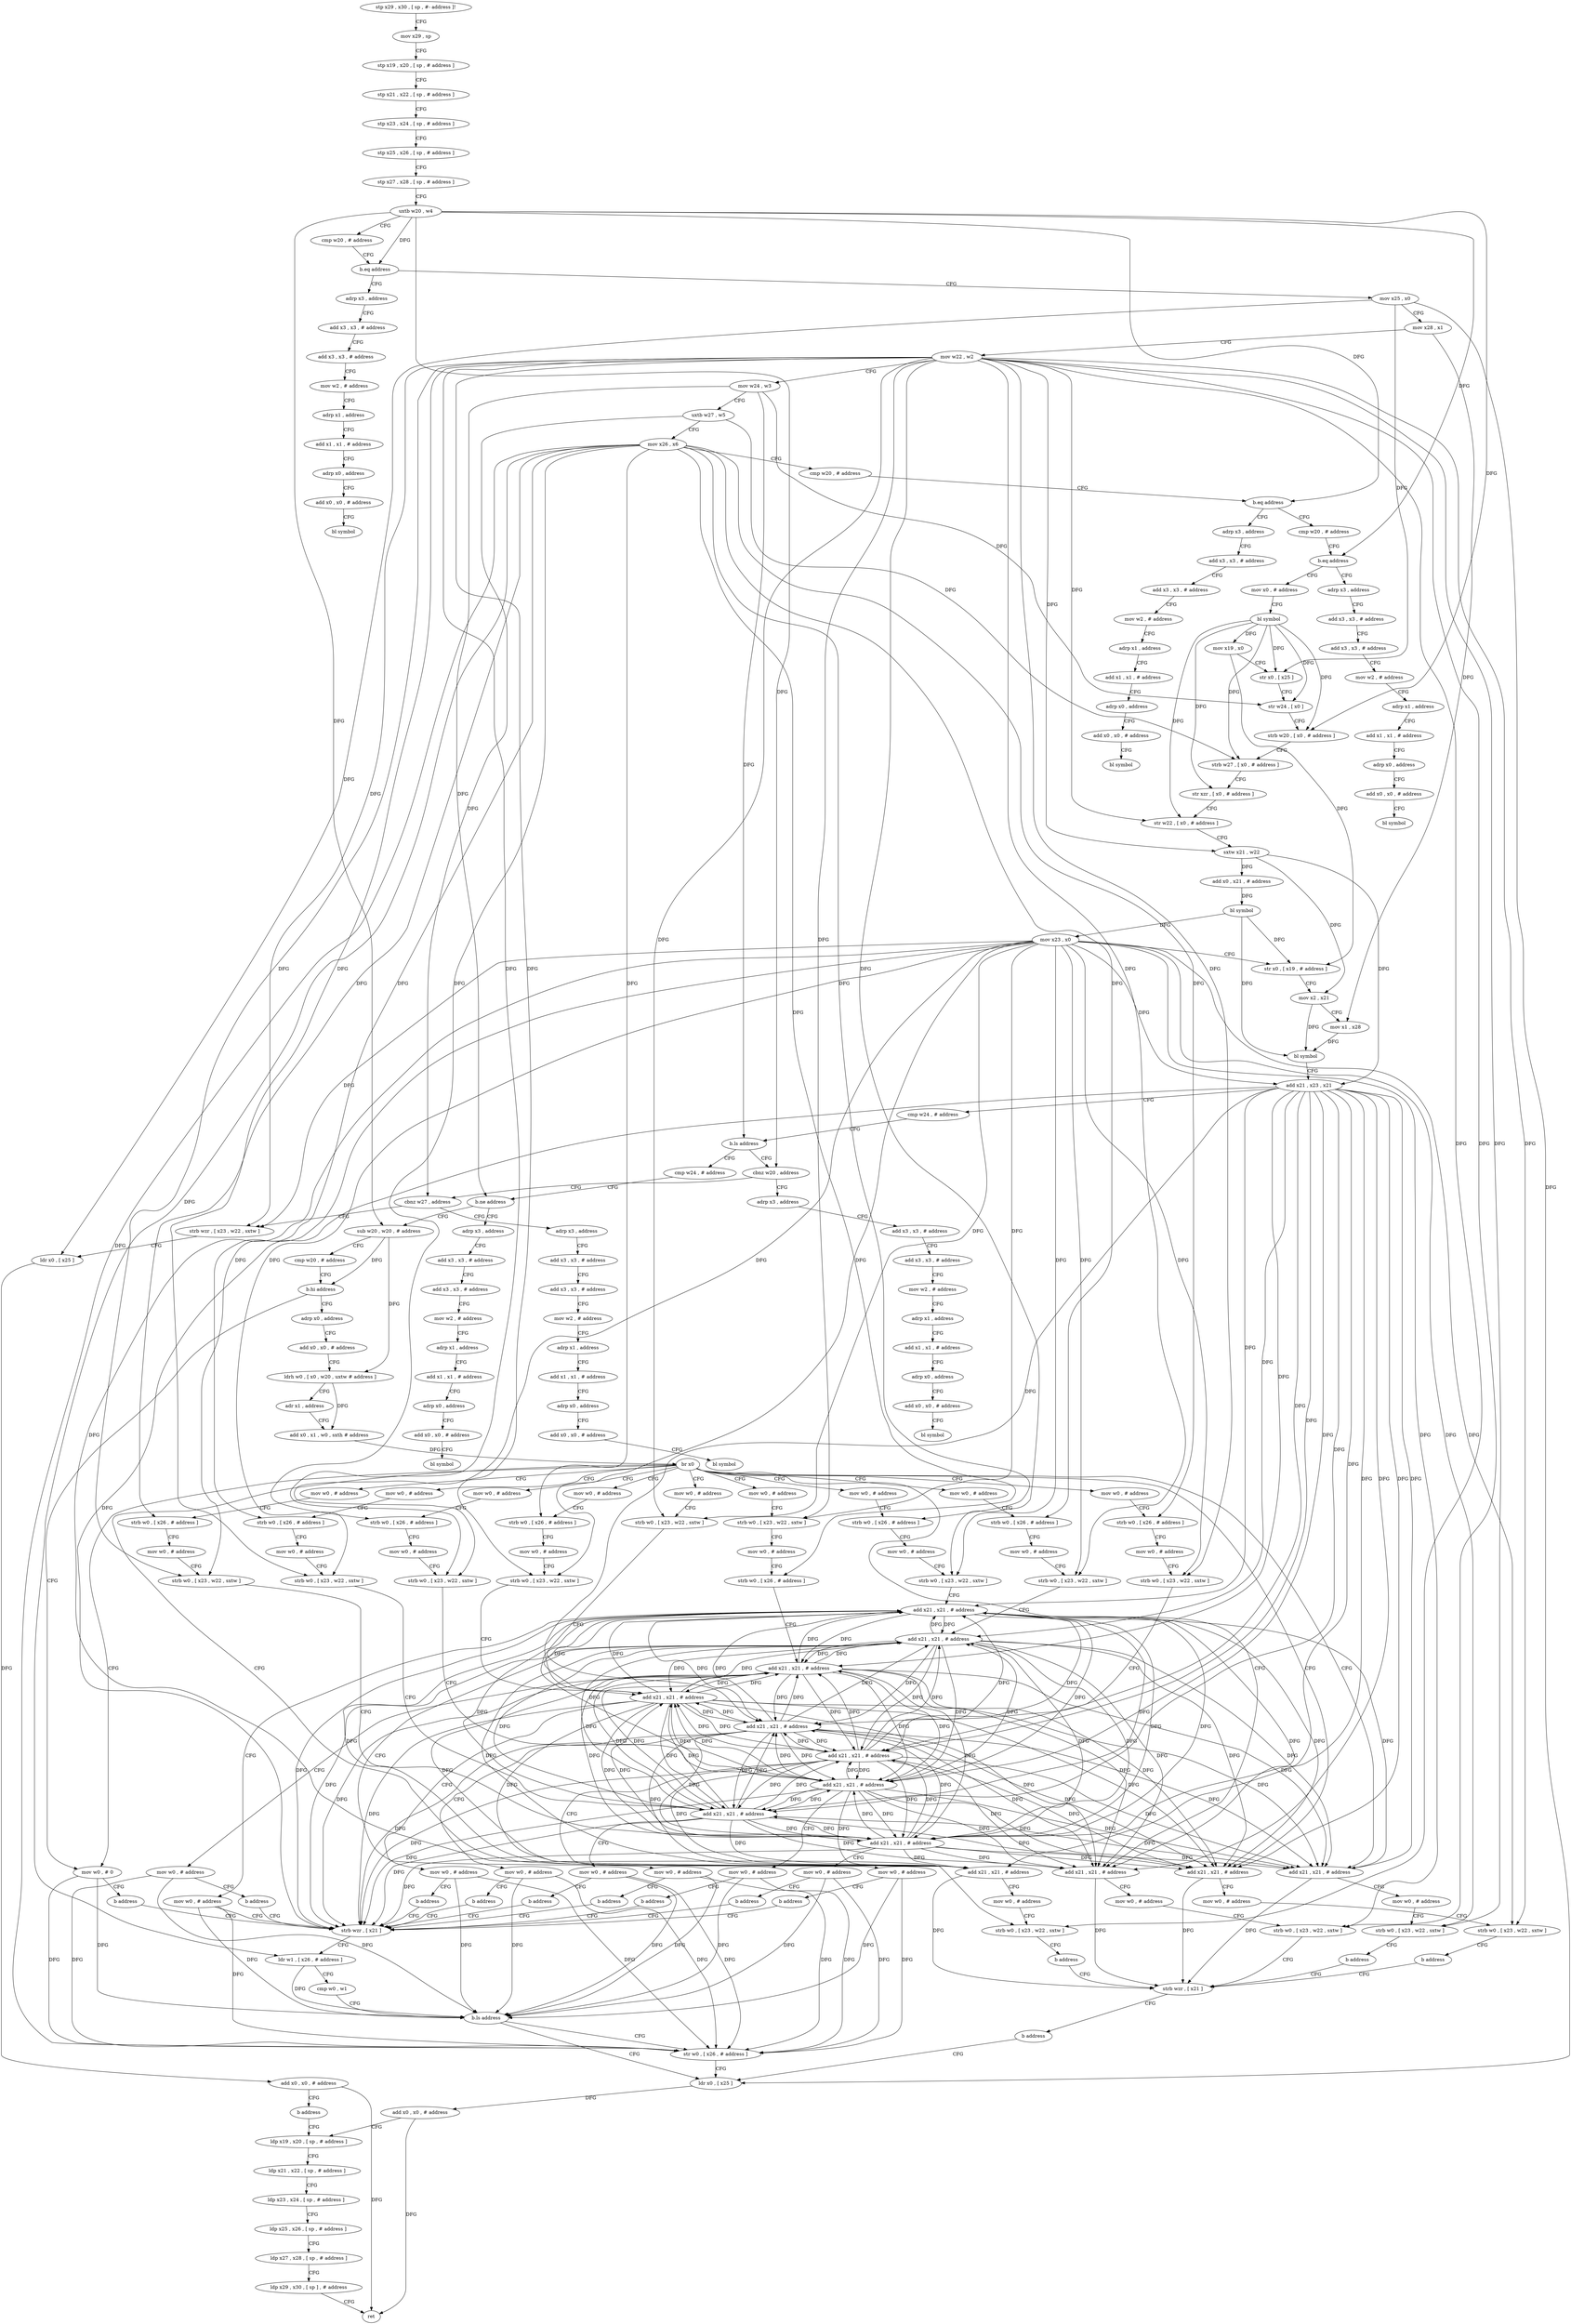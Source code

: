 digraph "func" {
"4240668" [label = "stp x29 , x30 , [ sp , #- address ]!" ]
"4240672" [label = "mov x29 , sp" ]
"4240676" [label = "stp x19 , x20 , [ sp , # address ]" ]
"4240680" [label = "stp x21 , x22 , [ sp , # address ]" ]
"4240684" [label = "stp x23 , x24 , [ sp , # address ]" ]
"4240688" [label = "stp x25 , x26 , [ sp , # address ]" ]
"4240692" [label = "stp x27 , x28 , [ sp , # address ]" ]
"4240696" [label = "uxtb w20 , w4" ]
"4240700" [label = "cmp w20 , # address" ]
"4240704" [label = "b.eq address" ]
"4240872" [label = "adrp x3 , address" ]
"4240708" [label = "mov x25 , x0" ]
"4240876" [label = "add x3 , x3 , # address" ]
"4240880" [label = "add x3 , x3 , # address" ]
"4240884" [label = "mov w2 , # address" ]
"4240888" [label = "adrp x1 , address" ]
"4240892" [label = "add x1 , x1 , # address" ]
"4240896" [label = "adrp x0 , address" ]
"4240900" [label = "add x0 , x0 , # address" ]
"4240904" [label = "bl symbol" ]
"4240712" [label = "mov x28 , x1" ]
"4240716" [label = "mov w22 , w2" ]
"4240720" [label = "mov w24 , w3" ]
"4240724" [label = "uxtb w27 , w5" ]
"4240728" [label = "mov x26 , x6" ]
"4240732" [label = "cmp w20 , # address" ]
"4240736" [label = "b.eq address" ]
"4240908" [label = "adrp x3 , address" ]
"4240740" [label = "cmp w20 , # address" ]
"4240912" [label = "add x3 , x3 , # address" ]
"4240916" [label = "add x3 , x3 , # address" ]
"4240920" [label = "mov w2 , # address" ]
"4240924" [label = "adrp x1 , address" ]
"4240928" [label = "add x1 , x1 , # address" ]
"4240932" [label = "adrp x0 , address" ]
"4240936" [label = "add x0 , x0 , # address" ]
"4240940" [label = "bl symbol" ]
"4240744" [label = "b.eq address" ]
"4240944" [label = "adrp x3 , address" ]
"4240748" [label = "mov x0 , # address" ]
"4240948" [label = "add x3 , x3 , # address" ]
"4240952" [label = "add x3 , x3 , # address" ]
"4240956" [label = "mov w2 , # address" ]
"4240960" [label = "adrp x1 , address" ]
"4240964" [label = "add x1 , x1 , # address" ]
"4240968" [label = "adrp x0 , address" ]
"4240972" [label = "add x0 , x0 , # address" ]
"4240976" [label = "bl symbol" ]
"4240752" [label = "bl symbol" ]
"4240756" [label = "mov x19 , x0" ]
"4240760" [label = "str x0 , [ x25 ]" ]
"4240764" [label = "str w24 , [ x0 ]" ]
"4240768" [label = "strb w20 , [ x0 , # address ]" ]
"4240772" [label = "strb w27 , [ x0 , # address ]" ]
"4240776" [label = "str xzr , [ x0 , # address ]" ]
"4240780" [label = "str w22 , [ x0 , # address ]" ]
"4240784" [label = "sxtw x21 , w22" ]
"4240788" [label = "add x0 , x21 , # address" ]
"4240792" [label = "bl symbol" ]
"4240796" [label = "mov x23 , x0" ]
"4240800" [label = "str x0 , [ x19 , # address ]" ]
"4240804" [label = "mov x2 , x21" ]
"4240808" [label = "mov x1 , x28" ]
"4240812" [label = "bl symbol" ]
"4240816" [label = "add x21 , x23 , x21" ]
"4240820" [label = "cmp w24 , # address" ]
"4240824" [label = "b.ls address" ]
"4240980" [label = "cbnz w20 , address" ]
"4240828" [label = "cmp w24 , # address" ]
"4241004" [label = "adrp x3 , address" ]
"4240984" [label = "cbnz w27 , address" ]
"4240832" [label = "b.ne address" ]
"4241076" [label = "adrp x3 , address" ]
"4240836" [label = "sub w20 , w20 , # address" ]
"4241008" [label = "add x3 , x3 , # address" ]
"4241012" [label = "add x3 , x3 , # address" ]
"4241016" [label = "mov w2 , # address" ]
"4241020" [label = "adrp x1 , address" ]
"4241024" [label = "add x1 , x1 , # address" ]
"4241028" [label = "adrp x0 , address" ]
"4241032" [label = "add x0 , x0 , # address" ]
"4241036" [label = "bl symbol" ]
"4241040" [label = "adrp x3 , address" ]
"4240988" [label = "strb wzr , [ x23 , w22 , sxtw ]" ]
"4241080" [label = "add x3 , x3 , # address" ]
"4241084" [label = "add x3 , x3 , # address" ]
"4241088" [label = "mov w2 , # address" ]
"4241092" [label = "adrp x1 , address" ]
"4241096" [label = "add x1 , x1 , # address" ]
"4241100" [label = "adrp x0 , address" ]
"4241104" [label = "add x0 , x0 , # address" ]
"4241108" [label = "bl symbol" ]
"4240840" [label = "cmp w20 , # address" ]
"4240844" [label = "b.hi address" ]
"4241476" [label = "mov w0 , # 0" ]
"4240848" [label = "adrp x0 , address" ]
"4241044" [label = "add x3 , x3 , # address" ]
"4241048" [label = "add x3 , x3 , # address" ]
"4241052" [label = "mov w2 , # address" ]
"4241056" [label = "adrp x1 , address" ]
"4241060" [label = "add x1 , x1 , # address" ]
"4241064" [label = "adrp x0 , address" ]
"4241068" [label = "add x0 , x0 , # address" ]
"4241072" [label = "bl symbol" ]
"4240992" [label = "ldr x0 , [ x25 ]" ]
"4240996" [label = "add x0 , x0 , # address" ]
"4241000" [label = "b address" ]
"4241184" [label = "ldp x19 , x20 , [ sp , # address ]" ]
"4241480" [label = "b address" ]
"4241156" [label = "strb wzr , [ x21 ]" ]
"4240852" [label = "add x0 , x0 , # address" ]
"4240856" [label = "ldrh w0 , [ x0 , w20 , uxtw # address ]" ]
"4240860" [label = "adr x1 , address" ]
"4240864" [label = "add x0 , x1 , w0 , sxth # address" ]
"4240868" [label = "br x0" ]
"4241112" [label = "add x21 , x21 , # address" ]
"4241132" [label = "mov w0 , # address" ]
"4241212" [label = "mov w0 , # address" ]
"4241240" [label = "mov w0 , # address" ]
"4241268" [label = "mov w0 , # address" ]
"4241296" [label = "mov w0 , # address" ]
"4241324" [label = "mov w0 , # address" ]
"4241352" [label = "add x21 , x21 , # address" ]
"4241368" [label = "mov w0 , # address" ]
"4241388" [label = "add x21 , x21 , # address" ]
"4241404" [label = "mov w0 , # address" ]
"4241432" [label = "add x21 , x21 , # address" ]
"4241448" [label = "mov w0 , # address" ]
"4241188" [label = "ldp x21 , x22 , [ sp , # address ]" ]
"4241192" [label = "ldp x23 , x24 , [ sp , # address ]" ]
"4241196" [label = "ldp x25 , x26 , [ sp , # address ]" ]
"4241200" [label = "ldp x27 , x28 , [ sp , # address ]" ]
"4241204" [label = "ldp x29 , x30 , [ sp ] , # address" ]
"4241208" [label = "ret" ]
"4241160" [label = "ldr w1 , [ x26 , # address ]" ]
"4241164" [label = "cmp w0 , w1" ]
"4241168" [label = "b.ls address" ]
"4241176" [label = "ldr x0 , [ x25 ]" ]
"4241172" [label = "str w0 , [ x26 , # address ]" ]
"4241116" [label = "mov w0 , # address" ]
"4241120" [label = "strb w0 , [ x23 , w22 , sxtw ]" ]
"4241124" [label = "strb wzr , [ x21 ]" ]
"4241136" [label = "strb w0 , [ x26 , # address ]" ]
"4241140" [label = "mov w0 , # address" ]
"4241144" [label = "strb w0 , [ x23 , w22 , sxtw ]" ]
"4241148" [label = "add x21 , x21 , # address" ]
"4241152" [label = "mov w0 , # address" ]
"4241216" [label = "strb w0 , [ x26 , # address ]" ]
"4241220" [label = "mov w0 , # address" ]
"4241224" [label = "strb w0 , [ x23 , w22 , sxtw ]" ]
"4241228" [label = "add x21 , x21 , # address" ]
"4241232" [label = "mov w0 , # address" ]
"4241236" [label = "b address" ]
"4241244" [label = "strb w0 , [ x26 , # address ]" ]
"4241248" [label = "mov w0 , # address" ]
"4241252" [label = "strb w0 , [ x23 , w22 , sxtw ]" ]
"4241256" [label = "add x21 , x21 , # address" ]
"4241260" [label = "mov w0 , # address" ]
"4241264" [label = "b address" ]
"4241272" [label = "strb w0 , [ x26 , # address ]" ]
"4241276" [label = "mov w0 , # address" ]
"4241280" [label = "strb w0 , [ x23 , w22 , sxtw ]" ]
"4241284" [label = "add x21 , x21 , # address" ]
"4241288" [label = "mov w0 , # address" ]
"4241292" [label = "b address" ]
"4241300" [label = "strb w0 , [ x26 , # address ]" ]
"4241304" [label = "mov w0 , # address" ]
"4241308" [label = "strb w0 , [ x23 , w22 , sxtw ]" ]
"4241312" [label = "add x21 , x21 , # address" ]
"4241316" [label = "mov w0 , # address" ]
"4241320" [label = "b address" ]
"4241328" [label = "strb w0 , [ x26 , # address ]" ]
"4241332" [label = "mov w0 , # address" ]
"4241336" [label = "strb w0 , [ x23 , w22 , sxtw ]" ]
"4241340" [label = "add x21 , x21 , # address" ]
"4241344" [label = "mov w0 , # address" ]
"4241348" [label = "b address" ]
"4241356" [label = "mov w0 , # address" ]
"4241360" [label = "strb w0 , [ x23 , w22 , sxtw ]" ]
"4241364" [label = "b address" ]
"4241372" [label = "strb w0 , [ x23 , w22 , sxtw ]" ]
"4241376" [label = "add x21 , x21 , # address" ]
"4241380" [label = "mov w0 , # address" ]
"4241384" [label = "b address" ]
"4241392" [label = "mov w0 , # address" ]
"4241396" [label = "strb w0 , [ x23 , w22 , sxtw ]" ]
"4241400" [label = "b address" ]
"4241408" [label = "strb w0 , [ x26 , # address ]" ]
"4241412" [label = "mov w0 , # address" ]
"4241416" [label = "strb w0 , [ x23 , w22 , sxtw ]" ]
"4241420" [label = "add x21 , x21 , # address" ]
"4241424" [label = "mov w0 , # address" ]
"4241428" [label = "b address" ]
"4241436" [label = "mov w0 , # address" ]
"4241440" [label = "strb w0 , [ x23 , w22 , sxtw ]" ]
"4241444" [label = "b address" ]
"4241452" [label = "strb w0 , [ x23 , w22 , sxtw ]" ]
"4241456" [label = "mov w0 , # address" ]
"4241460" [label = "strb w0 , [ x26 , # address ]" ]
"4241464" [label = "add x21 , x21 , # address" ]
"4241468" [label = "mov w0 , # address" ]
"4241472" [label = "b address" ]
"4241180" [label = "add x0 , x0 , # address" ]
"4241128" [label = "b address" ]
"4240668" -> "4240672" [ label = "CFG" ]
"4240672" -> "4240676" [ label = "CFG" ]
"4240676" -> "4240680" [ label = "CFG" ]
"4240680" -> "4240684" [ label = "CFG" ]
"4240684" -> "4240688" [ label = "CFG" ]
"4240688" -> "4240692" [ label = "CFG" ]
"4240692" -> "4240696" [ label = "CFG" ]
"4240696" -> "4240700" [ label = "CFG" ]
"4240696" -> "4240704" [ label = "DFG" ]
"4240696" -> "4240736" [ label = "DFG" ]
"4240696" -> "4240744" [ label = "DFG" ]
"4240696" -> "4240768" [ label = "DFG" ]
"4240696" -> "4240980" [ label = "DFG" ]
"4240696" -> "4240836" [ label = "DFG" ]
"4240700" -> "4240704" [ label = "CFG" ]
"4240704" -> "4240872" [ label = "CFG" ]
"4240704" -> "4240708" [ label = "CFG" ]
"4240872" -> "4240876" [ label = "CFG" ]
"4240708" -> "4240712" [ label = "CFG" ]
"4240708" -> "4240760" [ label = "DFG" ]
"4240708" -> "4240992" [ label = "DFG" ]
"4240708" -> "4241176" [ label = "DFG" ]
"4240876" -> "4240880" [ label = "CFG" ]
"4240880" -> "4240884" [ label = "CFG" ]
"4240884" -> "4240888" [ label = "CFG" ]
"4240888" -> "4240892" [ label = "CFG" ]
"4240892" -> "4240896" [ label = "CFG" ]
"4240896" -> "4240900" [ label = "CFG" ]
"4240900" -> "4240904" [ label = "CFG" ]
"4240712" -> "4240716" [ label = "CFG" ]
"4240712" -> "4240808" [ label = "DFG" ]
"4240716" -> "4240720" [ label = "CFG" ]
"4240716" -> "4240780" [ label = "DFG" ]
"4240716" -> "4240784" [ label = "DFG" ]
"4240716" -> "4240988" [ label = "DFG" ]
"4240716" -> "4241120" [ label = "DFG" ]
"4240716" -> "4241144" [ label = "DFG" ]
"4240716" -> "4241224" [ label = "DFG" ]
"4240716" -> "4241252" [ label = "DFG" ]
"4240716" -> "4241280" [ label = "DFG" ]
"4240716" -> "4241308" [ label = "DFG" ]
"4240716" -> "4241336" [ label = "DFG" ]
"4240716" -> "4241360" [ label = "DFG" ]
"4240716" -> "4241372" [ label = "DFG" ]
"4240716" -> "4241396" [ label = "DFG" ]
"4240716" -> "4241416" [ label = "DFG" ]
"4240716" -> "4241440" [ label = "DFG" ]
"4240716" -> "4241452" [ label = "DFG" ]
"4240720" -> "4240724" [ label = "CFG" ]
"4240720" -> "4240764" [ label = "DFG" ]
"4240720" -> "4240824" [ label = "DFG" ]
"4240720" -> "4240832" [ label = "DFG" ]
"4240724" -> "4240728" [ label = "CFG" ]
"4240724" -> "4240772" [ label = "DFG" ]
"4240724" -> "4240984" [ label = "DFG" ]
"4240728" -> "4240732" [ label = "CFG" ]
"4240728" -> "4241160" [ label = "DFG" ]
"4240728" -> "4241136" [ label = "DFG" ]
"4240728" -> "4241216" [ label = "DFG" ]
"4240728" -> "4241244" [ label = "DFG" ]
"4240728" -> "4241272" [ label = "DFG" ]
"4240728" -> "4241300" [ label = "DFG" ]
"4240728" -> "4241328" [ label = "DFG" ]
"4240728" -> "4241408" [ label = "DFG" ]
"4240728" -> "4241460" [ label = "DFG" ]
"4240728" -> "4241172" [ label = "DFG" ]
"4240732" -> "4240736" [ label = "CFG" ]
"4240736" -> "4240908" [ label = "CFG" ]
"4240736" -> "4240740" [ label = "CFG" ]
"4240908" -> "4240912" [ label = "CFG" ]
"4240740" -> "4240744" [ label = "CFG" ]
"4240912" -> "4240916" [ label = "CFG" ]
"4240916" -> "4240920" [ label = "CFG" ]
"4240920" -> "4240924" [ label = "CFG" ]
"4240924" -> "4240928" [ label = "CFG" ]
"4240928" -> "4240932" [ label = "CFG" ]
"4240932" -> "4240936" [ label = "CFG" ]
"4240936" -> "4240940" [ label = "CFG" ]
"4240744" -> "4240944" [ label = "CFG" ]
"4240744" -> "4240748" [ label = "CFG" ]
"4240944" -> "4240948" [ label = "CFG" ]
"4240748" -> "4240752" [ label = "CFG" ]
"4240948" -> "4240952" [ label = "CFG" ]
"4240952" -> "4240956" [ label = "CFG" ]
"4240956" -> "4240960" [ label = "CFG" ]
"4240960" -> "4240964" [ label = "CFG" ]
"4240964" -> "4240968" [ label = "CFG" ]
"4240968" -> "4240972" [ label = "CFG" ]
"4240972" -> "4240976" [ label = "CFG" ]
"4240752" -> "4240756" [ label = "DFG" ]
"4240752" -> "4240760" [ label = "DFG" ]
"4240752" -> "4240764" [ label = "DFG" ]
"4240752" -> "4240768" [ label = "DFG" ]
"4240752" -> "4240772" [ label = "DFG" ]
"4240752" -> "4240776" [ label = "DFG" ]
"4240752" -> "4240780" [ label = "DFG" ]
"4240756" -> "4240760" [ label = "CFG" ]
"4240756" -> "4240800" [ label = "DFG" ]
"4240760" -> "4240764" [ label = "CFG" ]
"4240764" -> "4240768" [ label = "CFG" ]
"4240768" -> "4240772" [ label = "CFG" ]
"4240772" -> "4240776" [ label = "CFG" ]
"4240776" -> "4240780" [ label = "CFG" ]
"4240780" -> "4240784" [ label = "CFG" ]
"4240784" -> "4240788" [ label = "DFG" ]
"4240784" -> "4240804" [ label = "DFG" ]
"4240784" -> "4240816" [ label = "DFG" ]
"4240788" -> "4240792" [ label = "DFG" ]
"4240792" -> "4240796" [ label = "DFG" ]
"4240792" -> "4240800" [ label = "DFG" ]
"4240792" -> "4240812" [ label = "DFG" ]
"4240796" -> "4240800" [ label = "CFG" ]
"4240796" -> "4240816" [ label = "DFG" ]
"4240796" -> "4240988" [ label = "DFG" ]
"4240796" -> "4241120" [ label = "DFG" ]
"4240796" -> "4241144" [ label = "DFG" ]
"4240796" -> "4241224" [ label = "DFG" ]
"4240796" -> "4241252" [ label = "DFG" ]
"4240796" -> "4241280" [ label = "DFG" ]
"4240796" -> "4241308" [ label = "DFG" ]
"4240796" -> "4241336" [ label = "DFG" ]
"4240796" -> "4241360" [ label = "DFG" ]
"4240796" -> "4241372" [ label = "DFG" ]
"4240796" -> "4241396" [ label = "DFG" ]
"4240796" -> "4241416" [ label = "DFG" ]
"4240796" -> "4241440" [ label = "DFG" ]
"4240796" -> "4241452" [ label = "DFG" ]
"4240800" -> "4240804" [ label = "CFG" ]
"4240804" -> "4240808" [ label = "CFG" ]
"4240804" -> "4240812" [ label = "DFG" ]
"4240808" -> "4240812" [ label = "DFG" ]
"4240812" -> "4240816" [ label = "CFG" ]
"4240816" -> "4240820" [ label = "CFG" ]
"4240816" -> "4241156" [ label = "DFG" ]
"4240816" -> "4241112" [ label = "DFG" ]
"4240816" -> "4241148" [ label = "DFG" ]
"4240816" -> "4241228" [ label = "DFG" ]
"4240816" -> "4241256" [ label = "DFG" ]
"4240816" -> "4241284" [ label = "DFG" ]
"4240816" -> "4241312" [ label = "DFG" ]
"4240816" -> "4241340" [ label = "DFG" ]
"4240816" -> "4241352" [ label = "DFG" ]
"4240816" -> "4241376" [ label = "DFG" ]
"4240816" -> "4241388" [ label = "DFG" ]
"4240816" -> "4241420" [ label = "DFG" ]
"4240816" -> "4241432" [ label = "DFG" ]
"4240816" -> "4241464" [ label = "DFG" ]
"4240820" -> "4240824" [ label = "CFG" ]
"4240824" -> "4240980" [ label = "CFG" ]
"4240824" -> "4240828" [ label = "CFG" ]
"4240980" -> "4241004" [ label = "CFG" ]
"4240980" -> "4240984" [ label = "CFG" ]
"4240828" -> "4240832" [ label = "CFG" ]
"4241004" -> "4241008" [ label = "CFG" ]
"4240984" -> "4241040" [ label = "CFG" ]
"4240984" -> "4240988" [ label = "CFG" ]
"4240832" -> "4241076" [ label = "CFG" ]
"4240832" -> "4240836" [ label = "CFG" ]
"4241076" -> "4241080" [ label = "CFG" ]
"4240836" -> "4240840" [ label = "CFG" ]
"4240836" -> "4240844" [ label = "DFG" ]
"4240836" -> "4240856" [ label = "DFG" ]
"4241008" -> "4241012" [ label = "CFG" ]
"4241012" -> "4241016" [ label = "CFG" ]
"4241016" -> "4241020" [ label = "CFG" ]
"4241020" -> "4241024" [ label = "CFG" ]
"4241024" -> "4241028" [ label = "CFG" ]
"4241028" -> "4241032" [ label = "CFG" ]
"4241032" -> "4241036" [ label = "CFG" ]
"4241040" -> "4241044" [ label = "CFG" ]
"4240988" -> "4240992" [ label = "CFG" ]
"4241080" -> "4241084" [ label = "CFG" ]
"4241084" -> "4241088" [ label = "CFG" ]
"4241088" -> "4241092" [ label = "CFG" ]
"4241092" -> "4241096" [ label = "CFG" ]
"4241096" -> "4241100" [ label = "CFG" ]
"4241100" -> "4241104" [ label = "CFG" ]
"4241104" -> "4241108" [ label = "CFG" ]
"4240840" -> "4240844" [ label = "CFG" ]
"4240844" -> "4241476" [ label = "CFG" ]
"4240844" -> "4240848" [ label = "CFG" ]
"4241476" -> "4241480" [ label = "CFG" ]
"4241476" -> "4241168" [ label = "DFG" ]
"4241476" -> "4241172" [ label = "DFG" ]
"4240848" -> "4240852" [ label = "CFG" ]
"4241044" -> "4241048" [ label = "CFG" ]
"4241048" -> "4241052" [ label = "CFG" ]
"4241052" -> "4241056" [ label = "CFG" ]
"4241056" -> "4241060" [ label = "CFG" ]
"4241060" -> "4241064" [ label = "CFG" ]
"4241064" -> "4241068" [ label = "CFG" ]
"4241068" -> "4241072" [ label = "CFG" ]
"4240992" -> "4240996" [ label = "DFG" ]
"4240996" -> "4241000" [ label = "CFG" ]
"4240996" -> "4241208" [ label = "DFG" ]
"4241000" -> "4241184" [ label = "CFG" ]
"4241184" -> "4241188" [ label = "CFG" ]
"4241480" -> "4241156" [ label = "CFG" ]
"4241156" -> "4241160" [ label = "CFG" ]
"4240852" -> "4240856" [ label = "CFG" ]
"4240856" -> "4240860" [ label = "CFG" ]
"4240856" -> "4240864" [ label = "DFG" ]
"4240860" -> "4240864" [ label = "CFG" ]
"4240864" -> "4240868" [ label = "DFG" ]
"4240868" -> "4241112" [ label = "CFG" ]
"4240868" -> "4241132" [ label = "CFG" ]
"4240868" -> "4241212" [ label = "CFG" ]
"4240868" -> "4241240" [ label = "CFG" ]
"4240868" -> "4241268" [ label = "CFG" ]
"4240868" -> "4241296" [ label = "CFG" ]
"4240868" -> "4241324" [ label = "CFG" ]
"4240868" -> "4241352" [ label = "CFG" ]
"4240868" -> "4241368" [ label = "CFG" ]
"4240868" -> "4241388" [ label = "CFG" ]
"4240868" -> "4241404" [ label = "CFG" ]
"4240868" -> "4241432" [ label = "CFG" ]
"4240868" -> "4241448" [ label = "CFG" ]
"4240868" -> "4241476" [ label = "CFG" ]
"4241112" -> "4241116" [ label = "CFG" ]
"4241112" -> "4241124" [ label = "DFG" ]
"4241132" -> "4241136" [ label = "CFG" ]
"4241212" -> "4241216" [ label = "CFG" ]
"4241240" -> "4241244" [ label = "CFG" ]
"4241268" -> "4241272" [ label = "CFG" ]
"4241296" -> "4241300" [ label = "CFG" ]
"4241324" -> "4241328" [ label = "CFG" ]
"4241352" -> "4241356" [ label = "CFG" ]
"4241352" -> "4241124" [ label = "DFG" ]
"4241368" -> "4241372" [ label = "CFG" ]
"4241388" -> "4241392" [ label = "CFG" ]
"4241388" -> "4241124" [ label = "DFG" ]
"4241404" -> "4241408" [ label = "CFG" ]
"4241432" -> "4241436" [ label = "CFG" ]
"4241432" -> "4241124" [ label = "DFG" ]
"4241448" -> "4241452" [ label = "CFG" ]
"4241188" -> "4241192" [ label = "CFG" ]
"4241192" -> "4241196" [ label = "CFG" ]
"4241196" -> "4241200" [ label = "CFG" ]
"4241200" -> "4241204" [ label = "CFG" ]
"4241204" -> "4241208" [ label = "CFG" ]
"4241160" -> "4241164" [ label = "CFG" ]
"4241160" -> "4241168" [ label = "DFG" ]
"4241164" -> "4241168" [ label = "CFG" ]
"4241168" -> "4241176" [ label = "CFG" ]
"4241168" -> "4241172" [ label = "CFG" ]
"4241176" -> "4241180" [ label = "DFG" ]
"4241172" -> "4241176" [ label = "CFG" ]
"4241116" -> "4241120" [ label = "CFG" ]
"4241120" -> "4241124" [ label = "CFG" ]
"4241124" -> "4241128" [ label = "CFG" ]
"4241136" -> "4241140" [ label = "CFG" ]
"4241140" -> "4241144" [ label = "CFG" ]
"4241144" -> "4241148" [ label = "CFG" ]
"4241148" -> "4241152" [ label = "CFG" ]
"4241148" -> "4241156" [ label = "DFG" ]
"4241148" -> "4241112" [ label = "DFG" ]
"4241148" -> "4241228" [ label = "DFG" ]
"4241148" -> "4241256" [ label = "DFG" ]
"4241148" -> "4241284" [ label = "DFG" ]
"4241148" -> "4241312" [ label = "DFG" ]
"4241148" -> "4241340" [ label = "DFG" ]
"4241148" -> "4241352" [ label = "DFG" ]
"4241148" -> "4241376" [ label = "DFG" ]
"4241148" -> "4241388" [ label = "DFG" ]
"4241148" -> "4241420" [ label = "DFG" ]
"4241148" -> "4241432" [ label = "DFG" ]
"4241148" -> "4241464" [ label = "DFG" ]
"4241152" -> "4241156" [ label = "CFG" ]
"4241152" -> "4241168" [ label = "DFG" ]
"4241152" -> "4241172" [ label = "DFG" ]
"4241216" -> "4241220" [ label = "CFG" ]
"4241220" -> "4241224" [ label = "CFG" ]
"4241224" -> "4241228" [ label = "CFG" ]
"4241228" -> "4241232" [ label = "CFG" ]
"4241228" -> "4241156" [ label = "DFG" ]
"4241228" -> "4241112" [ label = "DFG" ]
"4241228" -> "4241148" [ label = "DFG" ]
"4241228" -> "4241256" [ label = "DFG" ]
"4241228" -> "4241284" [ label = "DFG" ]
"4241228" -> "4241312" [ label = "DFG" ]
"4241228" -> "4241340" [ label = "DFG" ]
"4241228" -> "4241352" [ label = "DFG" ]
"4241228" -> "4241376" [ label = "DFG" ]
"4241228" -> "4241388" [ label = "DFG" ]
"4241228" -> "4241420" [ label = "DFG" ]
"4241228" -> "4241432" [ label = "DFG" ]
"4241228" -> "4241464" [ label = "DFG" ]
"4241232" -> "4241236" [ label = "CFG" ]
"4241232" -> "4241168" [ label = "DFG" ]
"4241232" -> "4241172" [ label = "DFG" ]
"4241236" -> "4241156" [ label = "CFG" ]
"4241244" -> "4241248" [ label = "CFG" ]
"4241248" -> "4241252" [ label = "CFG" ]
"4241252" -> "4241256" [ label = "CFG" ]
"4241256" -> "4241260" [ label = "CFG" ]
"4241256" -> "4241156" [ label = "DFG" ]
"4241256" -> "4241112" [ label = "DFG" ]
"4241256" -> "4241148" [ label = "DFG" ]
"4241256" -> "4241228" [ label = "DFG" ]
"4241256" -> "4241284" [ label = "DFG" ]
"4241256" -> "4241312" [ label = "DFG" ]
"4241256" -> "4241340" [ label = "DFG" ]
"4241256" -> "4241352" [ label = "DFG" ]
"4241256" -> "4241376" [ label = "DFG" ]
"4241256" -> "4241388" [ label = "DFG" ]
"4241256" -> "4241420" [ label = "DFG" ]
"4241256" -> "4241432" [ label = "DFG" ]
"4241256" -> "4241464" [ label = "DFG" ]
"4241260" -> "4241264" [ label = "CFG" ]
"4241260" -> "4241168" [ label = "DFG" ]
"4241260" -> "4241172" [ label = "DFG" ]
"4241264" -> "4241156" [ label = "CFG" ]
"4241272" -> "4241276" [ label = "CFG" ]
"4241276" -> "4241280" [ label = "CFG" ]
"4241280" -> "4241284" [ label = "CFG" ]
"4241284" -> "4241288" [ label = "CFG" ]
"4241284" -> "4241156" [ label = "DFG" ]
"4241284" -> "4241112" [ label = "DFG" ]
"4241284" -> "4241148" [ label = "DFG" ]
"4241284" -> "4241228" [ label = "DFG" ]
"4241284" -> "4241256" [ label = "DFG" ]
"4241284" -> "4241312" [ label = "DFG" ]
"4241284" -> "4241340" [ label = "DFG" ]
"4241284" -> "4241352" [ label = "DFG" ]
"4241284" -> "4241376" [ label = "DFG" ]
"4241284" -> "4241388" [ label = "DFG" ]
"4241284" -> "4241420" [ label = "DFG" ]
"4241284" -> "4241432" [ label = "DFG" ]
"4241284" -> "4241464" [ label = "DFG" ]
"4241288" -> "4241292" [ label = "CFG" ]
"4241288" -> "4241168" [ label = "DFG" ]
"4241288" -> "4241172" [ label = "DFG" ]
"4241292" -> "4241156" [ label = "CFG" ]
"4241300" -> "4241304" [ label = "CFG" ]
"4241304" -> "4241308" [ label = "CFG" ]
"4241308" -> "4241312" [ label = "CFG" ]
"4241312" -> "4241316" [ label = "CFG" ]
"4241312" -> "4241156" [ label = "DFG" ]
"4241312" -> "4241112" [ label = "DFG" ]
"4241312" -> "4241148" [ label = "DFG" ]
"4241312" -> "4241228" [ label = "DFG" ]
"4241312" -> "4241256" [ label = "DFG" ]
"4241312" -> "4241284" [ label = "DFG" ]
"4241312" -> "4241340" [ label = "DFG" ]
"4241312" -> "4241352" [ label = "DFG" ]
"4241312" -> "4241376" [ label = "DFG" ]
"4241312" -> "4241388" [ label = "DFG" ]
"4241312" -> "4241420" [ label = "DFG" ]
"4241312" -> "4241432" [ label = "DFG" ]
"4241312" -> "4241464" [ label = "DFG" ]
"4241316" -> "4241320" [ label = "CFG" ]
"4241316" -> "4241168" [ label = "DFG" ]
"4241316" -> "4241172" [ label = "DFG" ]
"4241320" -> "4241156" [ label = "CFG" ]
"4241328" -> "4241332" [ label = "CFG" ]
"4241332" -> "4241336" [ label = "CFG" ]
"4241336" -> "4241340" [ label = "CFG" ]
"4241340" -> "4241344" [ label = "CFG" ]
"4241340" -> "4241156" [ label = "DFG" ]
"4241340" -> "4241112" [ label = "DFG" ]
"4241340" -> "4241148" [ label = "DFG" ]
"4241340" -> "4241228" [ label = "DFG" ]
"4241340" -> "4241256" [ label = "DFG" ]
"4241340" -> "4241284" [ label = "DFG" ]
"4241340" -> "4241312" [ label = "DFG" ]
"4241340" -> "4241352" [ label = "DFG" ]
"4241340" -> "4241376" [ label = "DFG" ]
"4241340" -> "4241388" [ label = "DFG" ]
"4241340" -> "4241420" [ label = "DFG" ]
"4241340" -> "4241432" [ label = "DFG" ]
"4241340" -> "4241464" [ label = "DFG" ]
"4241344" -> "4241348" [ label = "CFG" ]
"4241344" -> "4241168" [ label = "DFG" ]
"4241344" -> "4241172" [ label = "DFG" ]
"4241348" -> "4241156" [ label = "CFG" ]
"4241356" -> "4241360" [ label = "CFG" ]
"4241360" -> "4241364" [ label = "CFG" ]
"4241364" -> "4241124" [ label = "CFG" ]
"4241372" -> "4241376" [ label = "CFG" ]
"4241376" -> "4241380" [ label = "CFG" ]
"4241376" -> "4241156" [ label = "DFG" ]
"4241376" -> "4241112" [ label = "DFG" ]
"4241376" -> "4241148" [ label = "DFG" ]
"4241376" -> "4241228" [ label = "DFG" ]
"4241376" -> "4241256" [ label = "DFG" ]
"4241376" -> "4241284" [ label = "DFG" ]
"4241376" -> "4241312" [ label = "DFG" ]
"4241376" -> "4241340" [ label = "DFG" ]
"4241376" -> "4241352" [ label = "DFG" ]
"4241376" -> "4241388" [ label = "DFG" ]
"4241376" -> "4241420" [ label = "DFG" ]
"4241376" -> "4241432" [ label = "DFG" ]
"4241376" -> "4241464" [ label = "DFG" ]
"4241380" -> "4241384" [ label = "CFG" ]
"4241380" -> "4241168" [ label = "DFG" ]
"4241380" -> "4241172" [ label = "DFG" ]
"4241384" -> "4241156" [ label = "CFG" ]
"4241392" -> "4241396" [ label = "CFG" ]
"4241396" -> "4241400" [ label = "CFG" ]
"4241400" -> "4241124" [ label = "CFG" ]
"4241408" -> "4241412" [ label = "CFG" ]
"4241412" -> "4241416" [ label = "CFG" ]
"4241416" -> "4241420" [ label = "CFG" ]
"4241420" -> "4241424" [ label = "CFG" ]
"4241420" -> "4241156" [ label = "DFG" ]
"4241420" -> "4241112" [ label = "DFG" ]
"4241420" -> "4241148" [ label = "DFG" ]
"4241420" -> "4241228" [ label = "DFG" ]
"4241420" -> "4241256" [ label = "DFG" ]
"4241420" -> "4241284" [ label = "DFG" ]
"4241420" -> "4241312" [ label = "DFG" ]
"4241420" -> "4241340" [ label = "DFG" ]
"4241420" -> "4241352" [ label = "DFG" ]
"4241420" -> "4241376" [ label = "DFG" ]
"4241420" -> "4241388" [ label = "DFG" ]
"4241420" -> "4241432" [ label = "DFG" ]
"4241420" -> "4241464" [ label = "DFG" ]
"4241424" -> "4241428" [ label = "CFG" ]
"4241424" -> "4241168" [ label = "DFG" ]
"4241424" -> "4241172" [ label = "DFG" ]
"4241428" -> "4241156" [ label = "CFG" ]
"4241436" -> "4241440" [ label = "CFG" ]
"4241440" -> "4241444" [ label = "CFG" ]
"4241444" -> "4241124" [ label = "CFG" ]
"4241452" -> "4241456" [ label = "CFG" ]
"4241456" -> "4241460" [ label = "CFG" ]
"4241460" -> "4241464" [ label = "CFG" ]
"4241464" -> "4241468" [ label = "CFG" ]
"4241464" -> "4241156" [ label = "DFG" ]
"4241464" -> "4241112" [ label = "DFG" ]
"4241464" -> "4241148" [ label = "DFG" ]
"4241464" -> "4241228" [ label = "DFG" ]
"4241464" -> "4241256" [ label = "DFG" ]
"4241464" -> "4241284" [ label = "DFG" ]
"4241464" -> "4241312" [ label = "DFG" ]
"4241464" -> "4241340" [ label = "DFG" ]
"4241464" -> "4241352" [ label = "DFG" ]
"4241464" -> "4241376" [ label = "DFG" ]
"4241464" -> "4241388" [ label = "DFG" ]
"4241464" -> "4241420" [ label = "DFG" ]
"4241464" -> "4241432" [ label = "DFG" ]
"4241468" -> "4241472" [ label = "CFG" ]
"4241468" -> "4241168" [ label = "DFG" ]
"4241468" -> "4241172" [ label = "DFG" ]
"4241472" -> "4241156" [ label = "CFG" ]
"4241180" -> "4241184" [ label = "CFG" ]
"4241180" -> "4241208" [ label = "DFG" ]
"4241128" -> "4241176" [ label = "CFG" ]
}
